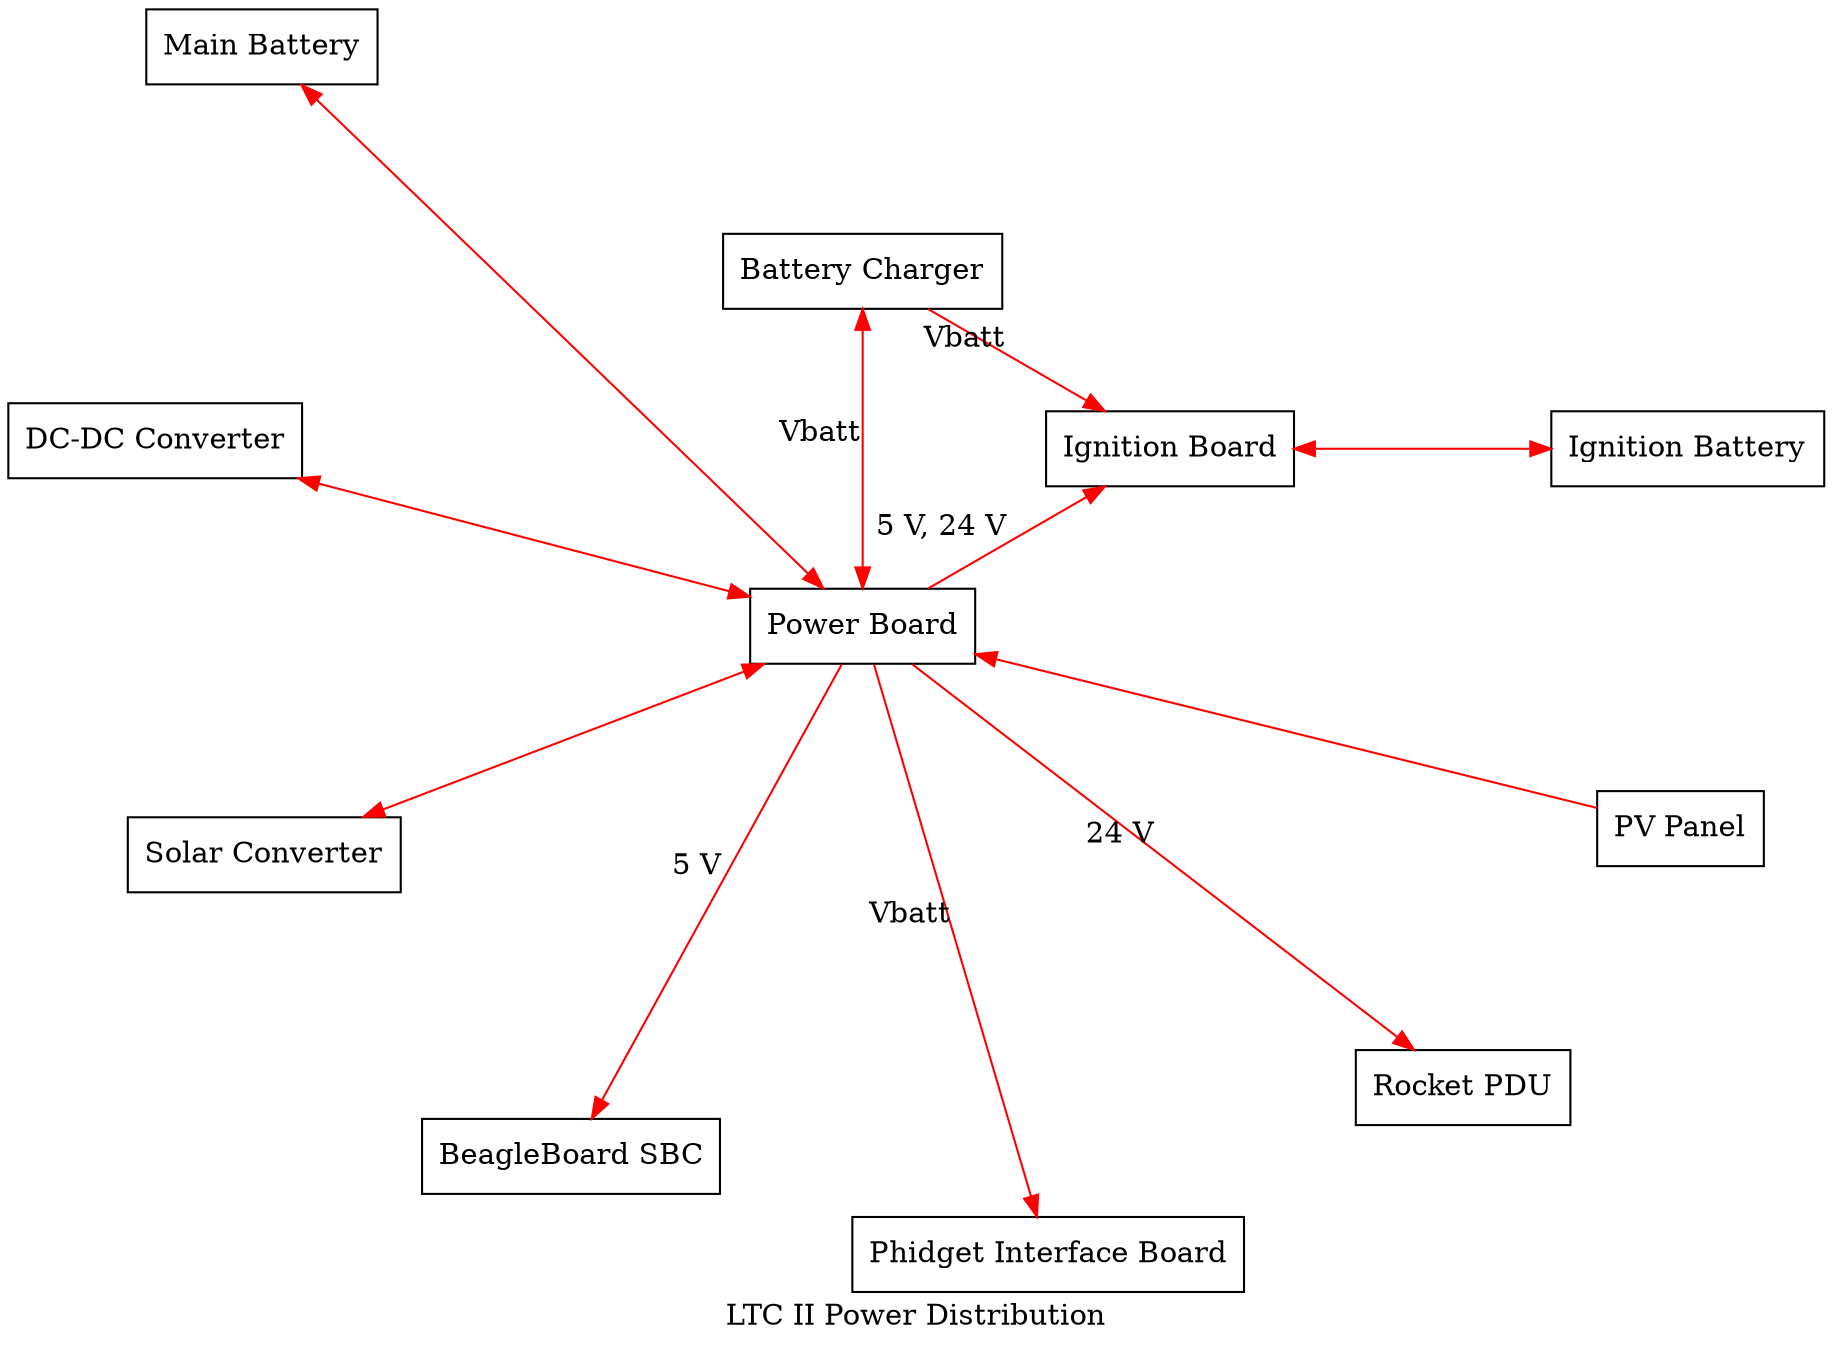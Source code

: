 graph LTC2_Power {

  label = "LTC II Power Distribution"
  layout = circo
//overlap = false
  node [shape = record];
  edge [color = red
        dir = none];


// Nodes
//

power_board [label = "Power Board"];

subgraph cluster_sources {
  label = "Sources";
  style = dotted;
  color = grey;

  pv_panel [label = "PV Panel"];
  battery_main [label = "Main Battery"];
  battery_ignition [label = "Ignition Battery"];
}

subgraph cluster_conditioners {
  label = "Conditioners";
  style = dotted;
  color = grey;

  battery_charger [label = "Battery Charger"];
  dcdc_converter [label = "DC-DC Converter"];
  solar_converter [label = "Solar Converter"];
}

subgraph cluster_sinks {
  label = "Sinks";
  style = dotted;
  color = grey;

  computer [label = "BeagleBoard SBC"];
  ignition_board [label = "Ignition Board"];
  board_phidget_interface [label ="Phidget Interface Board"]
  rocket_pdu [label = "Rocket PDU"];
}


// Connections
//


pv_panel -- power_board
  [dir = forward];

power_board -- battery_main
  [dir = both];

power_board -- solar_converter
  [dir = both];

power_board -- battery_charger
  [dir = both label = "Vbatt"];

battery_charger -- ignition_board
  [dir = forward label = "Vbatt"];

power_board -- dcdc_converter
  [dir = both];


power_board -- computer
  [dir = forward label = "5 V"];

power_board -- board_phidget_interface
  [dir = forward label = "Vbatt"];

power_board -- ignition_board
  [dir = forward label = "5 V, 24 V"];

power_board -- rocket_pdu
  [dir = forward label = "24 V"];


ignition_board -- battery_ignition
  [dir = both];

}
